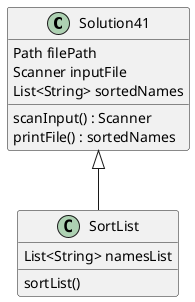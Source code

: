 @startuml

class Solution41{
Path filePath
Scanner inputFile
List<String> sortedNames

scanInput() : Scanner
printFile() : sortedNames
}

class SortList{
List<String> namesList

sortList()
}

Solution41 <|-- SortList

@enduml